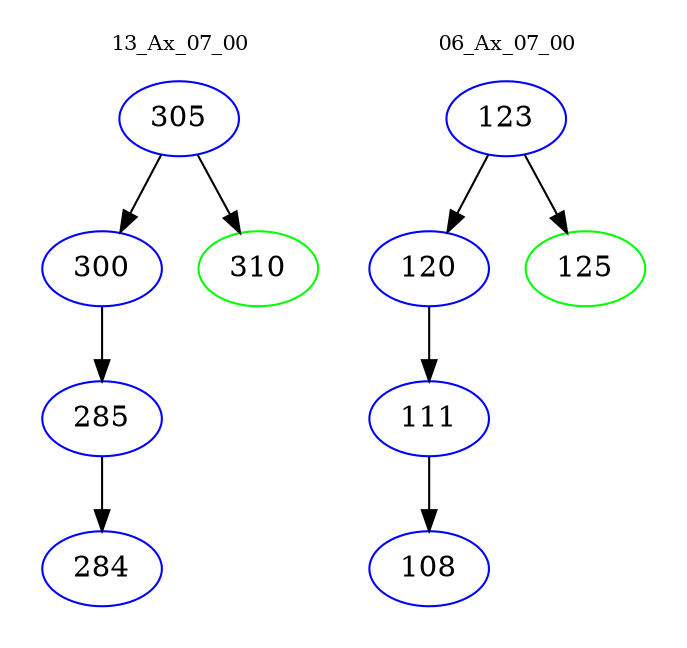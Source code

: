 digraph{
subgraph cluster_0 {
color = white
label = "13_Ax_07_00";
fontsize=10;
T0_305 [label="305", color="blue"]
T0_305 -> T0_300 [color="black"]
T0_300 [label="300", color="blue"]
T0_300 -> T0_285 [color="black"]
T0_285 [label="285", color="blue"]
T0_285 -> T0_284 [color="black"]
T0_284 [label="284", color="blue"]
T0_305 -> T0_310 [color="black"]
T0_310 [label="310", color="green"]
}
subgraph cluster_1 {
color = white
label = "06_Ax_07_00";
fontsize=10;
T1_123 [label="123", color="blue"]
T1_123 -> T1_120 [color="black"]
T1_120 [label="120", color="blue"]
T1_120 -> T1_111 [color="black"]
T1_111 [label="111", color="blue"]
T1_111 -> T1_108 [color="black"]
T1_108 [label="108", color="blue"]
T1_123 -> T1_125 [color="black"]
T1_125 [label="125", color="green"]
}
}
